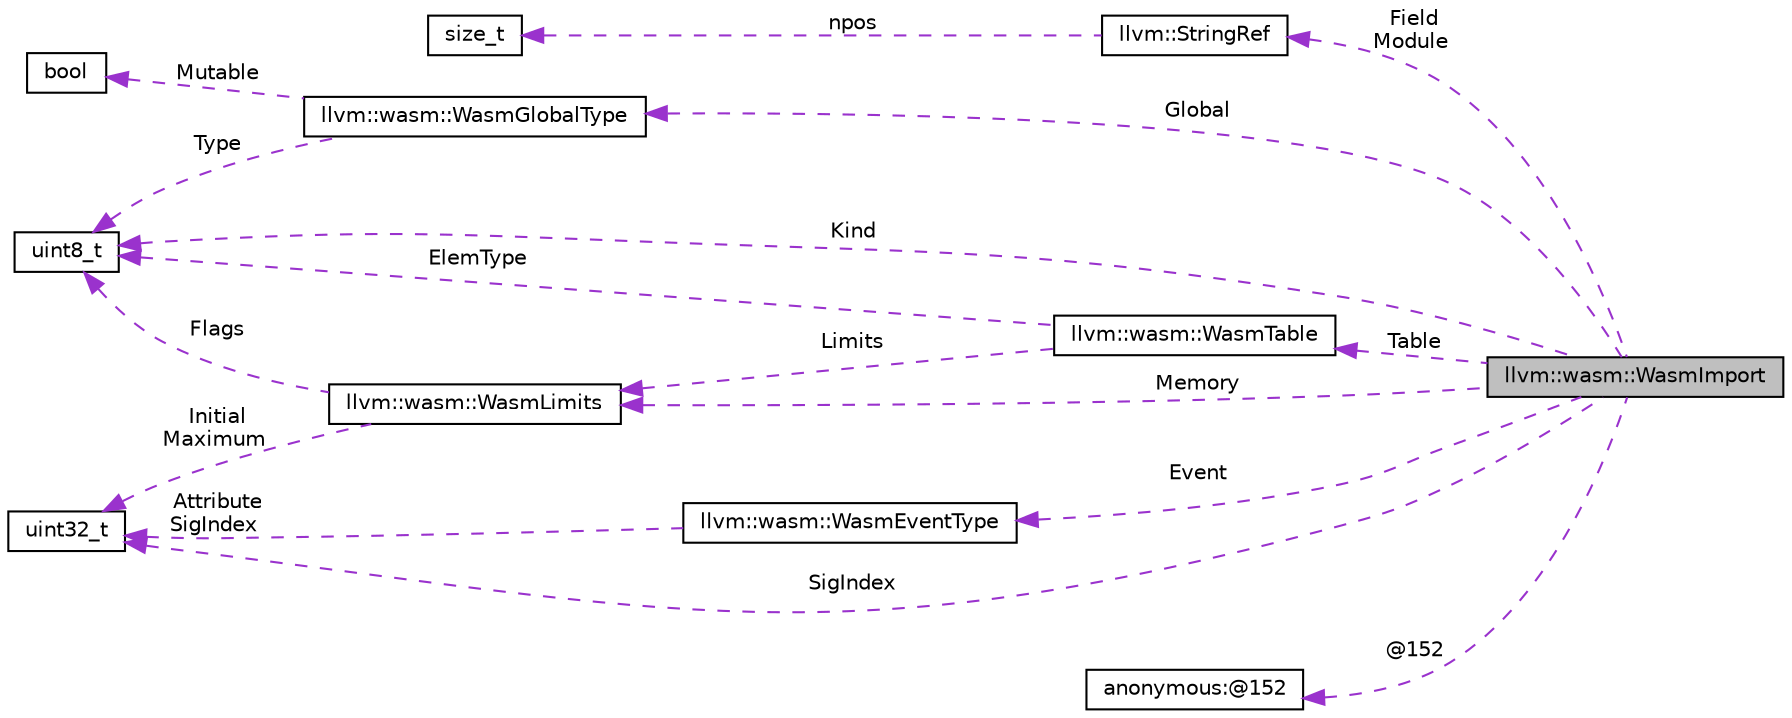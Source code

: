 digraph "llvm::wasm::WasmImport"
{
 // LATEX_PDF_SIZE
  bgcolor="transparent";
  edge [fontname="Helvetica",fontsize="10",labelfontname="Helvetica",labelfontsize="10"];
  node [fontname="Helvetica",fontsize="10",shape="box"];
  rankdir="LR";
  Node1 [label="llvm::wasm::WasmImport",height=0.2,width=0.4,color="black", fillcolor="grey75", style="filled", fontcolor="black",tooltip=" "];
  Node2 -> Node1 [dir="back",color="darkorchid3",fontsize="10",style="dashed",label=" Field\nModule" ,fontname="Helvetica"];
  Node2 [label="llvm::StringRef",height=0.2,width=0.4,color="black",URL="$classllvm_1_1StringRef.html",tooltip="StringRef - Represent a constant reference to a string, i.e."];
  Node3 -> Node2 [dir="back",color="darkorchid3",fontsize="10",style="dashed",label=" npos" ,fontname="Helvetica"];
  Node3 [label="size_t",height=0.2,width=0.4,color="black",URL="$classsize__t.html",tooltip=" "];
  Node4 -> Node1 [dir="back",color="darkorchid3",fontsize="10",style="dashed",label=" Kind" ,fontname="Helvetica"];
  Node4 [label="uint8_t",height=0.2,width=0.4,color="black",tooltip=" "];
  Node5 -> Node1 [dir="back",color="darkorchid3",fontsize="10",style="dashed",label=" SigIndex" ,fontname="Helvetica"];
  Node5 [label="uint32_t",height=0.2,width=0.4,color="black",URL="$classuint32__t.html",tooltip=" "];
  Node6 -> Node1 [dir="back",color="darkorchid3",fontsize="10",style="dashed",label=" Global" ,fontname="Helvetica"];
  Node6 [label="llvm::wasm::WasmGlobalType",height=0.2,width=0.4,color="black",URL="$structllvm_1_1wasm_1_1WasmGlobalType.html",tooltip=" "];
  Node4 -> Node6 [dir="back",color="darkorchid3",fontsize="10",style="dashed",label=" Type" ,fontname="Helvetica"];
  Node7 -> Node6 [dir="back",color="darkorchid3",fontsize="10",style="dashed",label=" Mutable" ,fontname="Helvetica"];
  Node7 [label="bool",height=0.2,width=0.4,color="black",URL="$classbool.html",tooltip=" "];
  Node8 -> Node1 [dir="back",color="darkorchid3",fontsize="10",style="dashed",label=" Table" ,fontname="Helvetica"];
  Node8 [label="llvm::wasm::WasmTable",height=0.2,width=0.4,color="black",URL="$structllvm_1_1wasm_1_1WasmTable.html",tooltip=" "];
  Node4 -> Node8 [dir="back",color="darkorchid3",fontsize="10",style="dashed",label=" ElemType" ,fontname="Helvetica"];
  Node9 -> Node8 [dir="back",color="darkorchid3",fontsize="10",style="dashed",label=" Limits" ,fontname="Helvetica"];
  Node9 [label="llvm::wasm::WasmLimits",height=0.2,width=0.4,color="black",URL="$structllvm_1_1wasm_1_1WasmLimits.html",tooltip=" "];
  Node4 -> Node9 [dir="back",color="darkorchid3",fontsize="10",style="dashed",label=" Flags" ,fontname="Helvetica"];
  Node5 -> Node9 [dir="back",color="darkorchid3",fontsize="10",style="dashed",label=" Initial\nMaximum" ,fontname="Helvetica"];
  Node9 -> Node1 [dir="back",color="darkorchid3",fontsize="10",style="dashed",label=" Memory" ,fontname="Helvetica"];
  Node10 -> Node1 [dir="back",color="darkorchid3",fontsize="10",style="dashed",label=" Event" ,fontname="Helvetica"];
  Node10 [label="llvm::wasm::WasmEventType",height=0.2,width=0.4,color="black",URL="$structllvm_1_1wasm_1_1WasmEventType.html",tooltip=" "];
  Node5 -> Node10 [dir="back",color="darkorchid3",fontsize="10",style="dashed",label=" Attribute\nSigIndex" ,fontname="Helvetica"];
  Node11 -> Node1 [dir="back",color="darkorchid3",fontsize="10",style="dashed",label=" @152" ,fontname="Helvetica"];
  Node11 [label="anonymous:@152",height=0.2,width=0.4,color="black",tooltip=" "];
}

